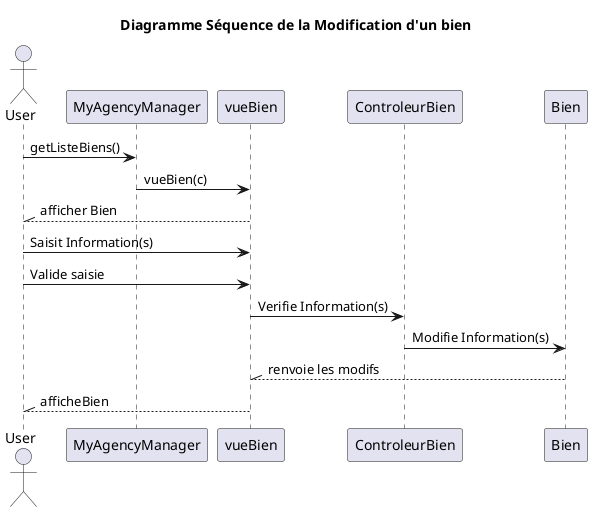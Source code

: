 @startuml

title Diagramme Séquence de la Modification d'un bien

actor User as U
U -> MyAgencyManager :getListeBiens()


MyAgencyManager -> vueBien : vueBien(c)

U //-- vueBien :afficher Bien

U -> vueBien :Saisit Information(s)
U -> vueBien :Valide saisie

vueBien -> ControleurBien :Verifie Information(s)
ControleurBien -> Bien :Modifie Information(s)

vueBien //-- Bien :renvoie les modifs
U //-- vueBien :afficheBien
@enduml
